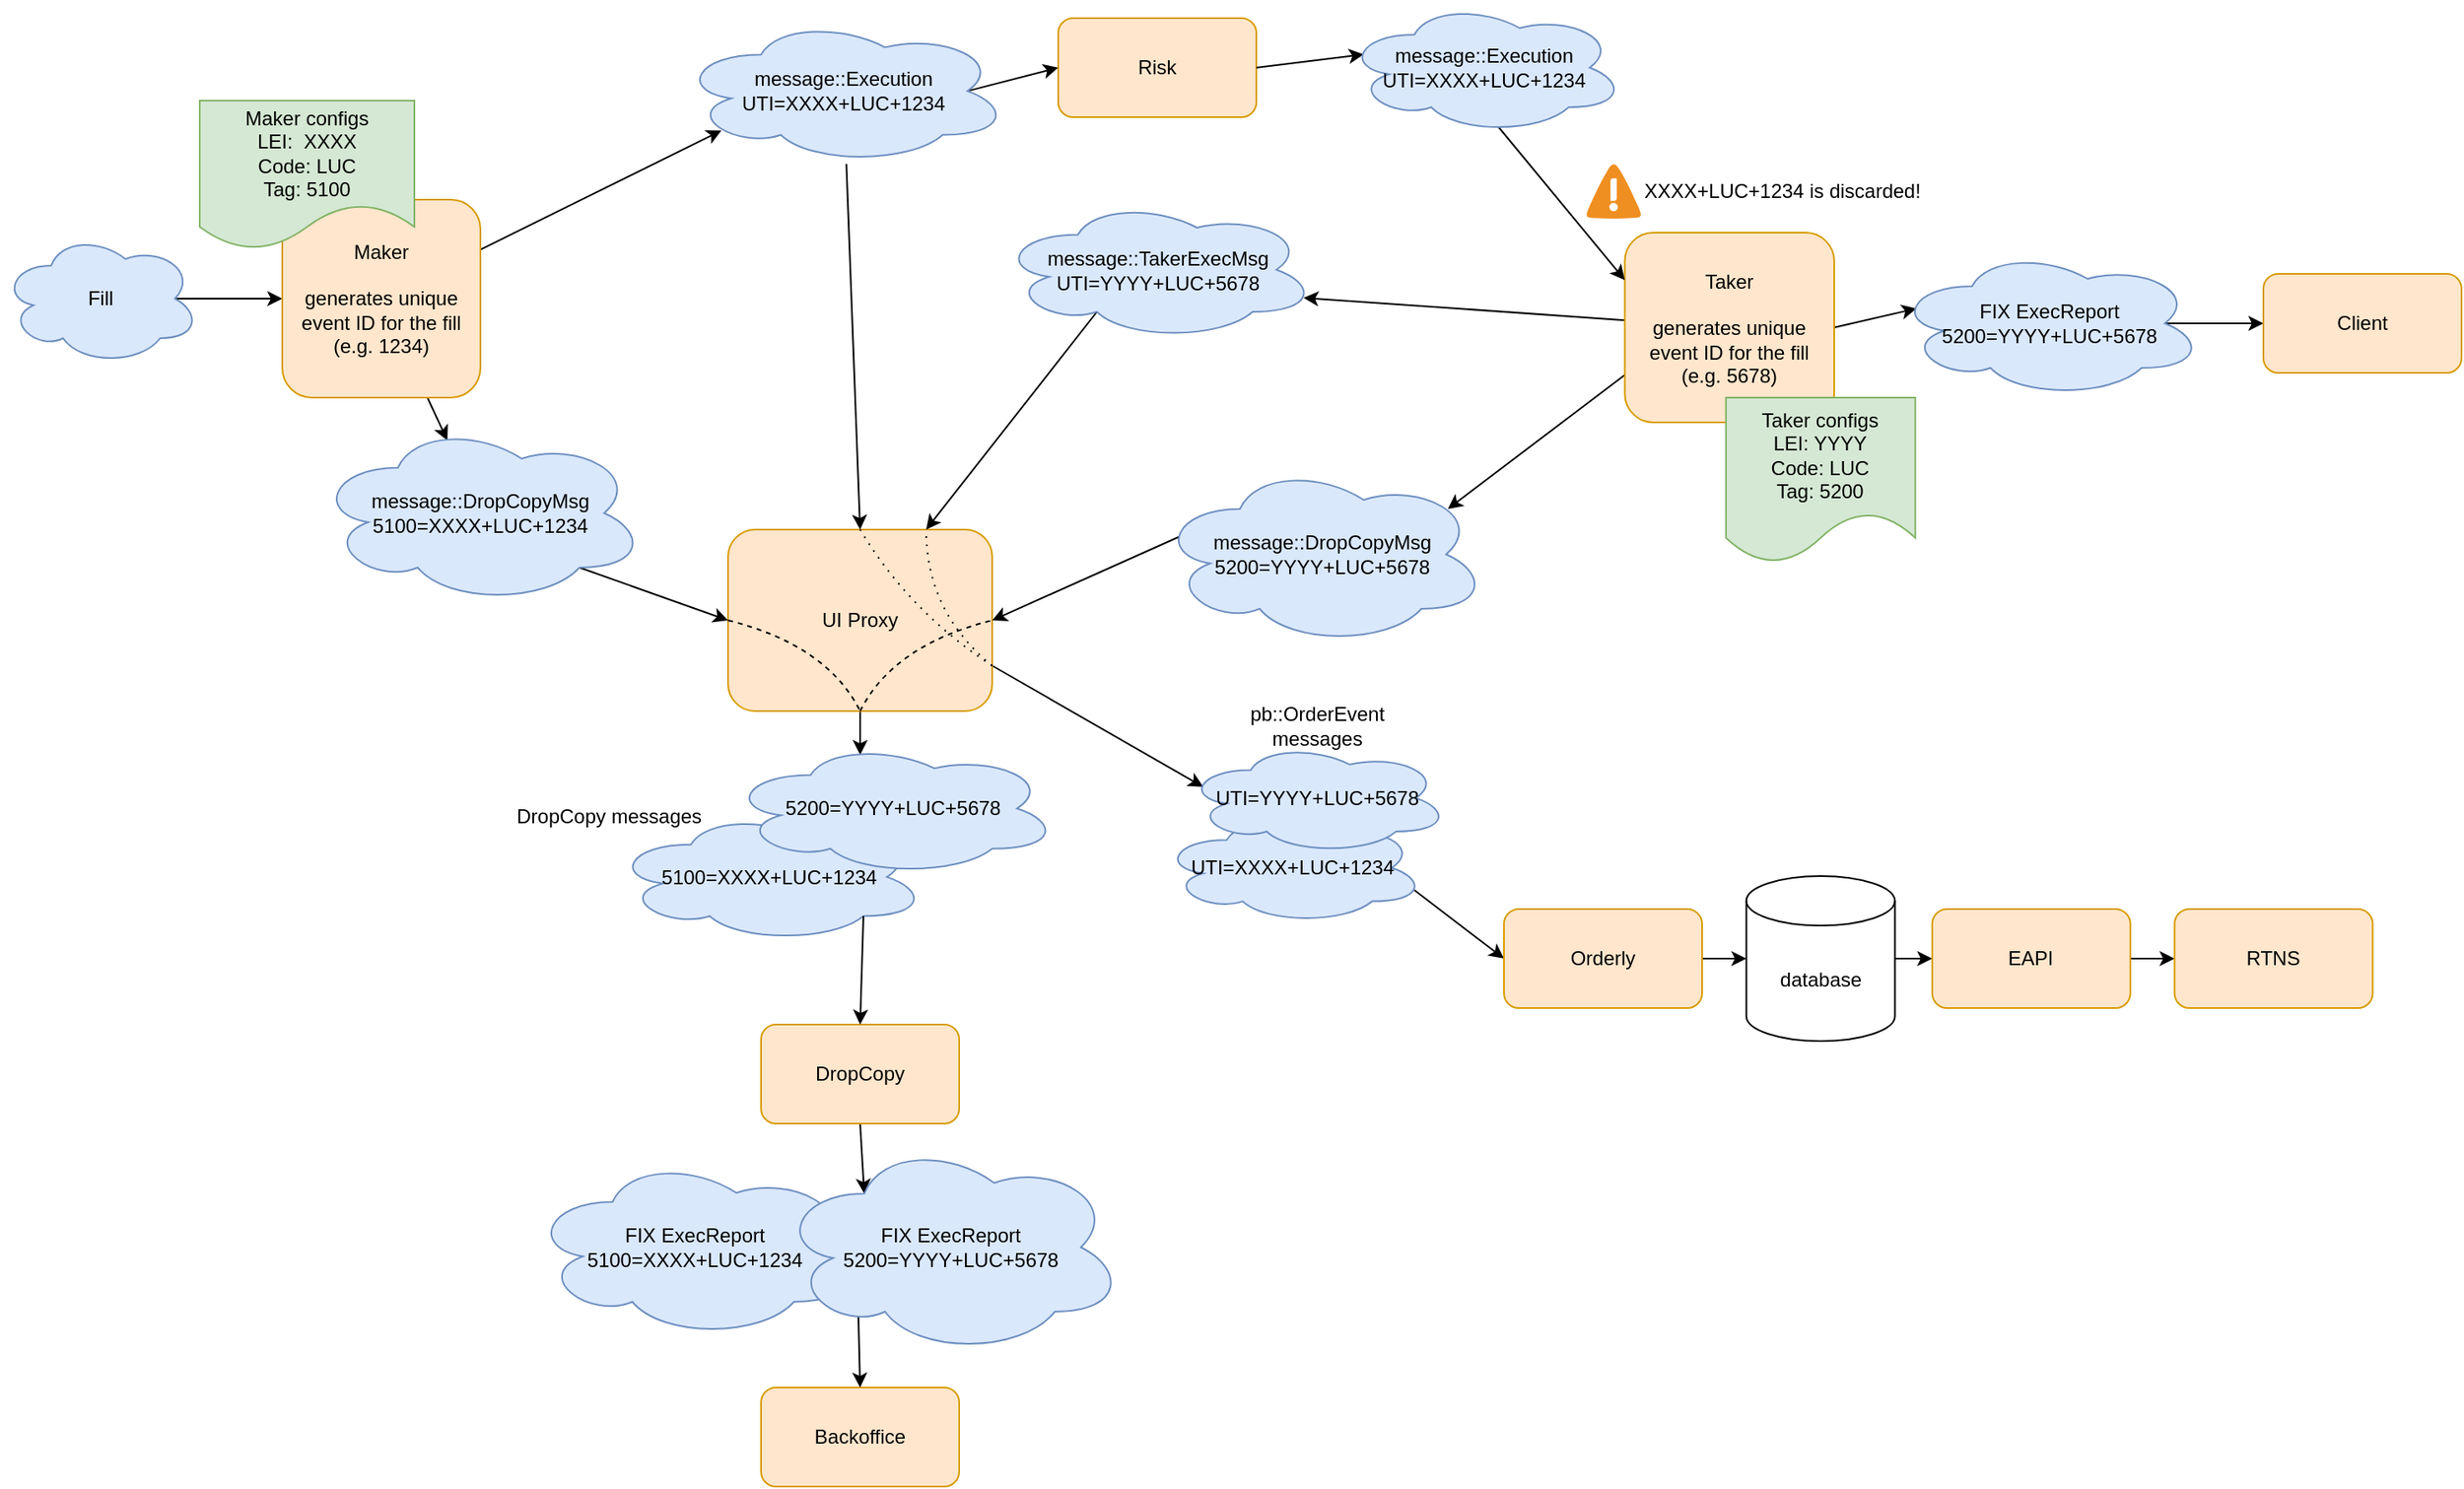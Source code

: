 <mxfile version="18.1.2" type="github">
  <diagram id="UkKoUpquB2zs1tKFholc" name="Page-1">
    <mxGraphModel dx="2062" dy="1112" grid="1" gridSize="10" guides="1" tooltips="1" connect="1" arrows="1" fold="1" page="1" pageScale="1" pageWidth="1654" pageHeight="1169" math="0" shadow="0">
      <root>
        <mxCell id="0" />
        <mxCell id="1" parent="0" />
        <mxCell id="_PZYunoZqGTAglqlT3PF-76" style="edgeStyle=none;rounded=0;orthogonalLoop=1;jettySize=auto;html=1;entryX=0;entryY=0.5;entryDx=0;entryDy=0;exitX=0.875;exitY=0.5;exitDx=0;exitDy=0;exitPerimeter=0;" parent="1" source="_PZYunoZqGTAglqlT3PF-7" target="_PZYunoZqGTAglqlT3PF-62" edge="1">
          <mxGeometry relative="1" as="geometry">
            <mxPoint x="160" y="270" as="sourcePoint" />
          </mxGeometry>
        </mxCell>
        <mxCell id="_PZYunoZqGTAglqlT3PF-7" value="Fill" style="ellipse;shape=cloud;whiteSpace=wrap;html=1;fillColor=#dae8fc;strokeColor=#6c8ebf;" parent="1" vertex="1">
          <mxGeometry x="20" y="260" width="120" height="80" as="geometry" />
        </mxCell>
        <mxCell id="_PZYunoZqGTAglqlT3PF-27" value="Risk" style="rounded=1;whiteSpace=wrap;html=1;fillColor=#ffe6cc;strokeColor=#d79b00;" parent="1" vertex="1">
          <mxGeometry x="660" y="130" width="120" height="60" as="geometry" />
        </mxCell>
        <mxCell id="_PZYunoZqGTAglqlT3PF-41" style="edgeStyle=none;rounded=0;orthogonalLoop=1;jettySize=auto;html=1;entryX=0;entryY=0.5;entryDx=0;entryDy=0;exitX=0.96;exitY=0.7;exitDx=0;exitDy=0;exitPerimeter=0;" parent="1" source="ywjH0RFLHV_65566pkaT-12" target="_PZYunoZqGTAglqlT3PF-40" edge="1">
          <mxGeometry relative="1" as="geometry">
            <mxPoint x="930" y="840" as="sourcePoint" />
          </mxGeometry>
        </mxCell>
        <mxCell id="_PZYunoZqGTAglqlT3PF-38" style="edgeStyle=none;rounded=0;orthogonalLoop=1;jettySize=auto;html=1;entryX=0.07;entryY=0.4;entryDx=0;entryDy=0;entryPerimeter=0;exitX=1;exitY=0.5;exitDx=0;exitDy=0;" parent="1" source="_PZYunoZqGTAglqlT3PF-65" target="_PZYunoZqGTAglqlT3PF-36" edge="1">
          <mxGeometry relative="1" as="geometry">
            <mxPoint x="1123.2" y="345.355" as="sourcePoint" />
          </mxGeometry>
        </mxCell>
        <mxCell id="_PZYunoZqGTAglqlT3PF-30" style="rounded=0;orthogonalLoop=1;jettySize=auto;html=1;exitX=1;exitY=0.5;exitDx=0;exitDy=0;entryX=0.07;entryY=0.4;entryDx=0;entryDy=0;entryPerimeter=0;" parent="1" source="_PZYunoZqGTAglqlT3PF-27" target="ywjH0RFLHV_65566pkaT-2" edge="1">
          <mxGeometry relative="1" as="geometry">
            <mxPoint x="920" y="140" as="targetPoint" />
          </mxGeometry>
        </mxCell>
        <mxCell id="_PZYunoZqGTAglqlT3PF-32" style="edgeStyle=none;rounded=0;orthogonalLoop=1;jettySize=auto;html=1;entryX=0;entryY=0.5;entryDx=0;entryDy=0;exitX=0.875;exitY=0.5;exitDx=0;exitDy=0;exitPerimeter=0;" parent="1" source="_PZYunoZqGTAglqlT3PF-9" target="_PZYunoZqGTAglqlT3PF-27" edge="1">
          <mxGeometry relative="1" as="geometry" />
        </mxCell>
        <mxCell id="_PZYunoZqGTAglqlT3PF-56" style="edgeStyle=none;rounded=0;orthogonalLoop=1;jettySize=auto;html=1;entryX=0;entryY=0.5;entryDx=0;entryDy=0;exitX=0.875;exitY=0.5;exitDx=0;exitDy=0;exitPerimeter=0;" parent="1" source="_PZYunoZqGTAglqlT3PF-36" target="_PZYunoZqGTAglqlT3PF-55" edge="1">
          <mxGeometry relative="1" as="geometry" />
        </mxCell>
        <mxCell id="_PZYunoZqGTAglqlT3PF-44" style="edgeStyle=none;rounded=0;orthogonalLoop=1;jettySize=auto;html=1;entryX=0;entryY=0.5;entryDx=0;entryDy=0;entryPerimeter=0;" parent="1" source="_PZYunoZqGTAglqlT3PF-40" target="_PZYunoZqGTAglqlT3PF-43" edge="1">
          <mxGeometry relative="1" as="geometry">
            <mxPoint x="1100" y="700" as="targetPoint" />
          </mxGeometry>
        </mxCell>
        <mxCell id="_PZYunoZqGTAglqlT3PF-40" value="Orderly" style="rounded=1;whiteSpace=wrap;html=1;fillColor=#ffe6cc;strokeColor=#d79b00;" parent="1" vertex="1">
          <mxGeometry x="930" y="670" width="120" height="60" as="geometry" />
        </mxCell>
        <mxCell id="_PZYunoZqGTAglqlT3PF-46" style="edgeStyle=none;rounded=0;orthogonalLoop=1;jettySize=auto;html=1;exitX=1;exitY=0.5;exitDx=0;exitDy=0;exitPerimeter=0;" parent="1" source="_PZYunoZqGTAglqlT3PF-43" target="_PZYunoZqGTAglqlT3PF-45" edge="1">
          <mxGeometry relative="1" as="geometry">
            <mxPoint x="1162.6" y="700" as="sourcePoint" />
          </mxGeometry>
        </mxCell>
        <mxCell id="_PZYunoZqGTAglqlT3PF-43" value="database" style="shape=cylinder3;whiteSpace=wrap;html=1;boundedLbl=1;backgroundOutline=1;size=15;" parent="1" vertex="1">
          <mxGeometry x="1076.8" y="650" width="90" height="100" as="geometry" />
        </mxCell>
        <mxCell id="_PZYunoZqGTAglqlT3PF-48" style="edgeStyle=none;rounded=0;orthogonalLoop=1;jettySize=auto;html=1;entryX=0;entryY=0.5;entryDx=0;entryDy=0;" parent="1" source="_PZYunoZqGTAglqlT3PF-45" target="_PZYunoZqGTAglqlT3PF-47" edge="1">
          <mxGeometry relative="1" as="geometry" />
        </mxCell>
        <mxCell id="_PZYunoZqGTAglqlT3PF-45" value="EAPI" style="rounded=1;whiteSpace=wrap;html=1;fillColor=#ffe6cc;strokeColor=#d79b00;" parent="1" vertex="1">
          <mxGeometry x="1189.4" y="670" width="120" height="60" as="geometry" />
        </mxCell>
        <mxCell id="_PZYunoZqGTAglqlT3PF-47" value="RTNS" style="rounded=1;whiteSpace=wrap;html=1;fillColor=#ffe6cc;strokeColor=#d79b00;" parent="1" vertex="1">
          <mxGeometry x="1336.2" y="670" width="120" height="60" as="geometry" />
        </mxCell>
        <mxCell id="_PZYunoZqGTAglqlT3PF-55" value="&lt;div&gt;Client&lt;/div&gt;" style="rounded=1;whiteSpace=wrap;html=1;fillColor=#ffe6cc;strokeColor=#d79b00;" parent="1" vertex="1">
          <mxGeometry x="1390" y="285" width="120" height="60" as="geometry" />
        </mxCell>
        <mxCell id="_PZYunoZqGTAglqlT3PF-60" value="XXXX+LUC+1234 is discarded!" style="shadow=0;dashed=0;html=1;strokeColor=none;fillColor=#4495D1;labelPosition=right;verticalLabelPosition=middle;verticalAlign=middle;align=left;outlineConnect=0;shape=mxgraph.veeam.2d.alert;" parent="1" vertex="1">
          <mxGeometry x="980" y="218.4" width="33.2" height="33.2" as="geometry" />
        </mxCell>
        <mxCell id="_PZYunoZqGTAglqlT3PF-75" style="edgeStyle=none;rounded=0;orthogonalLoop=1;jettySize=auto;html=1;entryX=0.13;entryY=0.77;entryDx=0;entryDy=0;entryPerimeter=0;" parent="1" source="_PZYunoZqGTAglqlT3PF-62" target="_PZYunoZqGTAglqlT3PF-9" edge="1">
          <mxGeometry relative="1" as="geometry" />
        </mxCell>
        <mxCell id="W0SZnJnICqAmFfpXncww-3" style="rounded=0;orthogonalLoop=1;jettySize=auto;html=1;entryX=0.4;entryY=0.1;entryDx=0;entryDy=0;entryPerimeter=0;" parent="1" source="_PZYunoZqGTAglqlT3PF-62" target="W0SZnJnICqAmFfpXncww-2" edge="1">
          <mxGeometry relative="1" as="geometry" />
        </mxCell>
        <mxCell id="_PZYunoZqGTAglqlT3PF-62" value="&lt;div&gt;Maker&lt;/div&gt;&lt;div&gt;&lt;br&gt;&lt;/div&gt;&lt;div&gt;generates unique event ID for the fill (e.g. 1234)&lt;br&gt;&lt;/div&gt;" style="rounded=1;whiteSpace=wrap;html=1;fillColor=#ffe6cc;strokeColor=#d79b00;" parent="1" vertex="1">
          <mxGeometry x="190" y="240" width="120" height="120" as="geometry" />
        </mxCell>
        <mxCell id="W0SZnJnICqAmFfpXncww-22" style="edgeStyle=none;rounded=0;orthogonalLoop=1;jettySize=auto;html=1;exitX=0.5;exitY=1;exitDx=0;exitDy=0;entryX=0.25;entryY=0.25;entryDx=0;entryDy=0;entryPerimeter=0;" parent="1" source="_PZYunoZqGTAglqlT3PF-63" target="W0SZnJnICqAmFfpXncww-20" edge="1">
          <mxGeometry relative="1" as="geometry" />
        </mxCell>
        <mxCell id="_PZYunoZqGTAglqlT3PF-63" value="DropCopy" style="rounded=1;whiteSpace=wrap;html=1;fillColor=#ffe6cc;strokeColor=#d79b00;" parent="1" vertex="1">
          <mxGeometry x="480" y="740" width="120" height="60" as="geometry" />
        </mxCell>
        <mxCell id="_PZYunoZqGTAglqlT3PF-64" value="Backoffice" style="rounded=1;whiteSpace=wrap;html=1;fillColor=#ffe6cc;strokeColor=#d79b00;" parent="1" vertex="1">
          <mxGeometry x="480" y="960" width="120" height="60" as="geometry" />
        </mxCell>
        <mxCell id="W0SZnJnICqAmFfpXncww-8" style="edgeStyle=none;rounded=0;orthogonalLoop=1;jettySize=auto;html=1;entryX=0.88;entryY=0.25;entryDx=0;entryDy=0;entryPerimeter=0;exitX=0;exitY=0.75;exitDx=0;exitDy=0;" parent="1" source="_PZYunoZqGTAglqlT3PF-65" target="W0SZnJnICqAmFfpXncww-5" edge="1">
          <mxGeometry relative="1" as="geometry" />
        </mxCell>
        <mxCell id="W0SZnJnICqAmFfpXncww-28" style="edgeStyle=none;rounded=0;orthogonalLoop=1;jettySize=auto;html=1;entryX=0.96;entryY=0.7;entryDx=0;entryDy=0;entryPerimeter=0;" parent="1" source="_PZYunoZqGTAglqlT3PF-65" target="W0SZnJnICqAmFfpXncww-26" edge="1">
          <mxGeometry relative="1" as="geometry">
            <mxPoint x="860" y="290" as="targetPoint" />
          </mxGeometry>
        </mxCell>
        <mxCell id="_PZYunoZqGTAglqlT3PF-65" value="&lt;div&gt;Taker&lt;/div&gt;&lt;div&gt;&lt;br&gt;&lt;/div&gt;&lt;div&gt;generates unique event ID for the fill&lt;br&gt;&lt;/div&gt;&lt;div&gt;(e.g. 5678)&lt;br&gt;&lt;/div&gt;" style="rounded=1;whiteSpace=wrap;html=1;fillColor=#ffe6cc;strokeColor=#d79b00;" parent="1" vertex="1">
          <mxGeometry x="1003.2" y="260" width="126.8" height="115" as="geometry" />
        </mxCell>
        <mxCell id="W0SZnJnICqAmFfpXncww-14" style="edgeStyle=none;rounded=0;orthogonalLoop=1;jettySize=auto;html=1;exitX=0.5;exitY=1;exitDx=0;exitDy=0;entryX=0.4;entryY=0.1;entryDx=0;entryDy=0;entryPerimeter=0;" parent="1" source="_PZYunoZqGTAglqlT3PF-66" target="W0SZnJnICqAmFfpXncww-13" edge="1">
          <mxGeometry relative="1" as="geometry" />
        </mxCell>
        <mxCell id="ywjH0RFLHV_65566pkaT-14" style="rounded=0;orthogonalLoop=1;jettySize=auto;html=1;exitX=1;exitY=0.75;exitDx=0;exitDy=0;entryX=0.07;entryY=0.4;entryDx=0;entryDy=0;entryPerimeter=0;" edge="1" parent="1" source="_PZYunoZqGTAglqlT3PF-66" target="ywjH0RFLHV_65566pkaT-9">
          <mxGeometry relative="1" as="geometry" />
        </mxCell>
        <mxCell id="_PZYunoZqGTAglqlT3PF-66" value="UI Proxy" style="rounded=1;whiteSpace=wrap;html=1;fillColor=#ffe6cc;strokeColor=#d79b00;" parent="1" vertex="1">
          <mxGeometry x="460" y="440" width="160" height="110" as="geometry" />
        </mxCell>
        <mxCell id="_PZYunoZqGTAglqlT3PF-73" value="" style="group" parent="1" vertex="1" connectable="0">
          <mxGeometry x="1166.8" y="270" width="186.8" height="90" as="geometry" />
        </mxCell>
        <mxCell id="_PZYunoZqGTAglqlT3PF-36" value="&lt;div&gt;FIX ExecReport&lt;/div&gt;&lt;div&gt;5200=YYYY+LUC+5678&lt;/div&gt;" style="ellipse;shape=cloud;whiteSpace=wrap;html=1;labelPosition=center;verticalLabelPosition=middle;align=center;verticalAlign=middle;fillColor=#dae8fc;strokeColor=#6c8ebf;" parent="_PZYunoZqGTAglqlT3PF-73" vertex="1">
          <mxGeometry width="186.8" height="90" as="geometry" />
        </mxCell>
        <mxCell id="W0SZnJnICqAmFfpXncww-4" style="edgeStyle=none;rounded=0;orthogonalLoop=1;jettySize=auto;html=1;entryX=0;entryY=0.5;entryDx=0;entryDy=0;exitX=0.8;exitY=0.8;exitDx=0;exitDy=0;exitPerimeter=0;" parent="1" source="W0SZnJnICqAmFfpXncww-2" target="_PZYunoZqGTAglqlT3PF-66" edge="1">
          <mxGeometry relative="1" as="geometry" />
        </mxCell>
        <mxCell id="W0SZnJnICqAmFfpXncww-2" value="&lt;div&gt;message::DropCopyMsg&lt;br&gt;&lt;/div&gt;&lt;div&gt;5100=XXXX+LUC+1234&lt;br&gt;&lt;/div&gt;" style="ellipse;shape=cloud;whiteSpace=wrap;html=1;fillColor=#dae8fc;strokeColor=#6c8ebf;" parent="1" vertex="1">
          <mxGeometry x="210" y="375" width="200" height="110" as="geometry" />
        </mxCell>
        <mxCell id="W0SZnJnICqAmFfpXncww-6" style="edgeStyle=none;rounded=0;orthogonalLoop=1;jettySize=auto;html=1;entryX=1;entryY=0.5;entryDx=0;entryDy=0;exitX=0.07;exitY=0.4;exitDx=0;exitDy=0;exitPerimeter=0;" parent="1" source="W0SZnJnICqAmFfpXncww-5" target="_PZYunoZqGTAglqlT3PF-66" edge="1">
          <mxGeometry relative="1" as="geometry" />
        </mxCell>
        <mxCell id="W0SZnJnICqAmFfpXncww-10" value="5100=XXXX+LUC+1234" style="ellipse;shape=cloud;whiteSpace=wrap;html=1;fillColor=#dae8fc;strokeColor=#6c8ebf;" parent="1" vertex="1">
          <mxGeometry x="390" y="611.16" width="190" height="78.84" as="geometry" />
        </mxCell>
        <mxCell id="W0SZnJnICqAmFfpXncww-15" style="edgeStyle=none;rounded=0;orthogonalLoop=1;jettySize=auto;html=1;exitX=0.8;exitY=0.8;exitDx=0;exitDy=0;exitPerimeter=0;entryX=0.5;entryY=0;entryDx=0;entryDy=0;" parent="1" source="W0SZnJnICqAmFfpXncww-10" target="_PZYunoZqGTAglqlT3PF-63" edge="1">
          <mxGeometry relative="1" as="geometry" />
        </mxCell>
        <mxCell id="W0SZnJnICqAmFfpXncww-13" value="&lt;div&gt;5200=YYYY+LUC+5678&lt;br&gt;&lt;/div&gt;" style="ellipse;shape=cloud;whiteSpace=wrap;html=1;fillColor=#dae8fc;strokeColor=#6c8ebf;" parent="1" vertex="1">
          <mxGeometry x="460" y="568.46" width="200" height="81.15" as="geometry" />
        </mxCell>
        <mxCell id="W0SZnJnICqAmFfpXncww-18" value="&lt;div&gt;FIX ExecReport&lt;/div&gt;&lt;div&gt;5100=XXXX+LUC+1234&lt;br&gt;&lt;/div&gt;" style="ellipse;shape=cloud;whiteSpace=wrap;html=1;fillColor=#dae8fc;strokeColor=#6c8ebf;" parent="1" vertex="1">
          <mxGeometry x="340" y="820" width="200" height="110" as="geometry" />
        </mxCell>
        <mxCell id="W0SZnJnICqAmFfpXncww-21" style="edgeStyle=none;rounded=0;orthogonalLoop=1;jettySize=auto;html=1;exitX=0.233;exitY=0.815;exitDx=0;exitDy=0;exitPerimeter=0;entryX=0.5;entryY=0;entryDx=0;entryDy=0;" parent="1" source="W0SZnJnICqAmFfpXncww-20" target="_PZYunoZqGTAglqlT3PF-64" edge="1">
          <mxGeometry relative="1" as="geometry" />
        </mxCell>
        <mxCell id="W0SZnJnICqAmFfpXncww-20" value="&lt;div&gt;FIX ExecReport&lt;/div&gt;&lt;div&gt;5200=YYYY+LUC+5678&lt;br&gt;&lt;/div&gt;" style="ellipse;shape=cloud;whiteSpace=wrap;html=1;fillColor=#dae8fc;strokeColor=#6c8ebf;" parent="1" vertex="1">
          <mxGeometry x="490" y="810" width="210" height="130" as="geometry" />
        </mxCell>
        <mxCell id="W0SZnJnICqAmFfpXncww-23" style="edgeStyle=none;rounded=0;orthogonalLoop=1;jettySize=auto;html=1;entryX=0.5;entryY=0;entryDx=0;entryDy=0;" parent="1" source="_PZYunoZqGTAglqlT3PF-9" target="_PZYunoZqGTAglqlT3PF-66" edge="1">
          <mxGeometry relative="1" as="geometry" />
        </mxCell>
        <mxCell id="W0SZnJnICqAmFfpXncww-29" style="edgeStyle=none;rounded=0;orthogonalLoop=1;jettySize=auto;html=1;exitX=0.31;exitY=0.8;exitDx=0;exitDy=0;exitPerimeter=0;" parent="1" source="W0SZnJnICqAmFfpXncww-26" edge="1">
          <mxGeometry relative="1" as="geometry">
            <mxPoint x="580" y="440" as="targetPoint" />
          </mxGeometry>
        </mxCell>
        <mxCell id="ywjH0RFLHV_65566pkaT-12" value="UTI=XXXX+LUC+1234" style="ellipse;shape=cloud;whiteSpace=wrap;html=1;fillColor=#dae8fc;strokeColor=#6c8ebf;" vertex="1" parent="1">
          <mxGeometry x="722.1" y="611.158" width="160" height="67.692" as="geometry" />
        </mxCell>
        <mxCell id="ywjH0RFLHV_65566pkaT-15" style="edgeStyle=none;rounded=0;orthogonalLoop=1;jettySize=auto;html=1;exitX=0.55;exitY=0.95;exitDx=0;exitDy=0;exitPerimeter=0;entryX=0;entryY=0.25;entryDx=0;entryDy=0;" edge="1" parent="1" source="ywjH0RFLHV_65566pkaT-2" target="_PZYunoZqGTAglqlT3PF-65">
          <mxGeometry relative="1" as="geometry" />
        </mxCell>
        <mxCell id="_PZYunoZqGTAglqlT3PF-9" value="&lt;div&gt;message::Execution&lt;/div&gt;&lt;div&gt;&lt;div&gt;UTI=XXXX+LUC+1234&lt;/div&gt;&lt;/div&gt;" style="ellipse;shape=cloud;whiteSpace=wrap;html=1;labelPosition=center;verticalLabelPosition=middle;align=center;verticalAlign=middle;fillColor=#dae8fc;strokeColor=#6c8ebf;" parent="1" vertex="1">
          <mxGeometry x="430" y="130" width="200" height="88.4" as="geometry" />
        </mxCell>
        <mxCell id="ywjH0RFLHV_65566pkaT-2" value="&lt;div&gt;message::Execution&lt;/div&gt;&lt;div&gt;&lt;div&gt;UTI=XXXX+LUC+1234&lt;/div&gt;&lt;/div&gt;" style="ellipse;shape=cloud;whiteSpace=wrap;html=1;labelPosition=center;verticalLabelPosition=middle;align=center;verticalAlign=middle;fillColor=#dae8fc;strokeColor=#6c8ebf;" vertex="1" parent="1">
          <mxGeometry x="833.2" y="120" width="170" height="80" as="geometry" />
        </mxCell>
        <mxCell id="W0SZnJnICqAmFfpXncww-26" value="&lt;div&gt;message::TakerExecMsg&lt;/div&gt;&lt;div&gt;&lt;div&gt;UTI=YYYY+LUC+5678&lt;/div&gt;&lt;/div&gt;" style="ellipse;shape=cloud;whiteSpace=wrap;html=1;labelPosition=center;verticalLabelPosition=middle;align=center;verticalAlign=middle;fillColor=#dae8fc;strokeColor=#6c8ebf;" parent="1" vertex="1">
          <mxGeometry x="623.74" y="240" width="192.52" height="85" as="geometry" />
        </mxCell>
        <mxCell id="W0SZnJnICqAmFfpXncww-5" value="&lt;div&gt;message::DropCopyMsg&lt;/div&gt;&lt;div&gt;5200=YYYY+LUC+5678&lt;/div&gt;" style="ellipse;shape=cloud;whiteSpace=wrap;html=1;fillColor=#dae8fc;strokeColor=#6c8ebf;" parent="1" vertex="1">
          <mxGeometry x="720" y="400" width="200" height="110" as="geometry" />
        </mxCell>
        <mxCell id="ywjH0RFLHV_65566pkaT-20" value="DropCopy messages" style="text;whiteSpace=wrap;html=1;" vertex="1" parent="1">
          <mxGeometry x="330" y="600" width="120" height="30" as="geometry" />
        </mxCell>
        <mxCell id="ywjH0RFLHV_65566pkaT-9" value="UTI=YYYY+LUC+5678" style="ellipse;shape=cloud;whiteSpace=wrap;html=1;fillColor=#dae8fc;strokeColor=#6c8ebf;" vertex="1" parent="1">
          <mxGeometry x="736.64" y="568.848" width="160" height="67.692" as="geometry" />
        </mxCell>
        <mxCell id="ywjH0RFLHV_65566pkaT-10" value="pb::OrderEvent messages" style="text;html=1;strokeColor=none;fillColor=none;align=center;verticalAlign=middle;whiteSpace=wrap;rounded=0;" vertex="1" parent="1">
          <mxGeometry x="792.64" y="550" width="48" height="18.462" as="geometry" />
        </mxCell>
        <mxCell id="ywjH0RFLHV_65566pkaT-27" value="" style="endArrow=none;html=1;dashed=1;curved=1;exitX=0;exitY=0.5;exitDx=0;exitDy=0;entryX=0.5;entryY=1;entryDx=0;entryDy=0;edgeStyle=orthogonalEdgeStyle;" edge="1" parent="1" source="_PZYunoZqGTAglqlT3PF-66" target="_PZYunoZqGTAglqlT3PF-66">
          <mxGeometry width="50" height="50" relative="1" as="geometry">
            <mxPoint x="840" y="640" as="sourcePoint" />
            <mxPoint x="890" y="590" as="targetPoint" />
            <Array as="points">
              <mxPoint x="520" y="510" />
            </Array>
          </mxGeometry>
        </mxCell>
        <mxCell id="ywjH0RFLHV_65566pkaT-28" value="" style="endArrow=none;html=1;dashed=1;curved=1;entryX=1;entryY=0.5;entryDx=0;entryDy=0;exitX=0.5;exitY=1;exitDx=0;exitDy=0;" edge="1" parent="1" source="_PZYunoZqGTAglqlT3PF-66" target="_PZYunoZqGTAglqlT3PF-66">
          <mxGeometry width="50" height="50" relative="1" as="geometry">
            <mxPoint x="840" y="640" as="sourcePoint" />
            <mxPoint x="890" y="590" as="targetPoint" />
            <Array as="points">
              <mxPoint x="560" y="510" />
            </Array>
          </mxGeometry>
        </mxCell>
        <mxCell id="ywjH0RFLHV_65566pkaT-29" value="" style="endArrow=none;html=1;dashed=1;curved=1;dashPattern=1 4;entryX=0.75;entryY=0;entryDx=0;entryDy=0;exitX=1;exitY=0.75;exitDx=0;exitDy=0;" edge="1" parent="1" source="_PZYunoZqGTAglqlT3PF-66" target="_PZYunoZqGTAglqlT3PF-66">
          <mxGeometry width="50" height="50" relative="1" as="geometry">
            <mxPoint x="755" y="780" as="sourcePoint" />
            <mxPoint x="885" y="730" as="targetPoint" />
            <Array as="points">
              <mxPoint x="580" y="490" />
            </Array>
          </mxGeometry>
        </mxCell>
        <mxCell id="ywjH0RFLHV_65566pkaT-30" value="" style="endArrow=none;html=1;dashed=1;dashPattern=1 4;curved=1;entryX=0.5;entryY=0;entryDx=0;entryDy=0;exitX=1;exitY=0.75;exitDx=0;exitDy=0;" edge="1" parent="1" source="_PZYunoZqGTAglqlT3PF-66" target="_PZYunoZqGTAglqlT3PF-66">
          <mxGeometry width="50" height="50" relative="1" as="geometry">
            <mxPoint x="920" y="638.85" as="sourcePoint" />
            <mxPoint x="1060" y="568.85" as="targetPoint" />
            <Array as="points">
              <mxPoint x="570" y="490" />
            </Array>
          </mxGeometry>
        </mxCell>
        <mxCell id="_PZYunoZqGTAglqlT3PF-33" value="&lt;div&gt;Taker configs&lt;/div&gt;&lt;div&gt;&lt;div&gt;LEI: YYYY&lt;/div&gt;&lt;div&gt;Code: LUC&lt;br&gt;&lt;/div&gt;&lt;div&gt;Tag: 5200&lt;br&gt;&lt;/div&gt;&lt;/div&gt;" style="shape=document;whiteSpace=wrap;html=1;boundedLbl=1;labelPosition=center;verticalLabelPosition=middle;align=center;verticalAlign=middle;fillColor=#d5e8d4;strokeColor=#82b366;" parent="1" vertex="1">
          <mxGeometry x="1064.44" y="360" width="114.72" height="100" as="geometry" />
        </mxCell>
        <mxCell id="_PZYunoZqGTAglqlT3PF-3" value="&lt;div&gt;Maker configs&lt;/div&gt;&lt;div&gt;&lt;div&gt;LEI:&amp;nbsp; XXXX&lt;/div&gt;&lt;div&gt;Code: LUC&lt;/div&gt;&lt;div&gt;Tag: 5100&lt;br&gt;&lt;/div&gt;&lt;/div&gt;" style="shape=document;whiteSpace=wrap;html=1;boundedLbl=1;labelPosition=center;verticalLabelPosition=middle;align=center;verticalAlign=middle;fillColor=#d5e8d4;strokeColor=#82b366;" parent="1" vertex="1">
          <mxGeometry x="140" y="180" width="130" height="90" as="geometry" />
        </mxCell>
      </root>
    </mxGraphModel>
  </diagram>
</mxfile>
